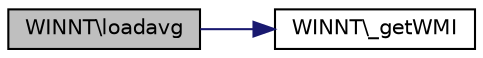 digraph G
{
  edge [fontname="Helvetica",fontsize="10",labelfontname="Helvetica",labelfontsize="10"];
  node [fontname="Helvetica",fontsize="10",shape=record];
  rankdir="LR";
  Node1 [label="WINNT\\loadavg",height=0.2,width=0.4,color="black", fillcolor="grey75", style="filled" fontcolor="black"];
  Node1 -> Node2 [color="midnightblue",fontsize="10",style="solid",fontname="Helvetica"];
  Node2 [label="WINNT\\_getWMI",height=0.2,width=0.4,color="black", fillcolor="white", style="filled",URL="$classWINNT.html#a04547dc117f8c89deead0ba4a1ad9973"];
}
